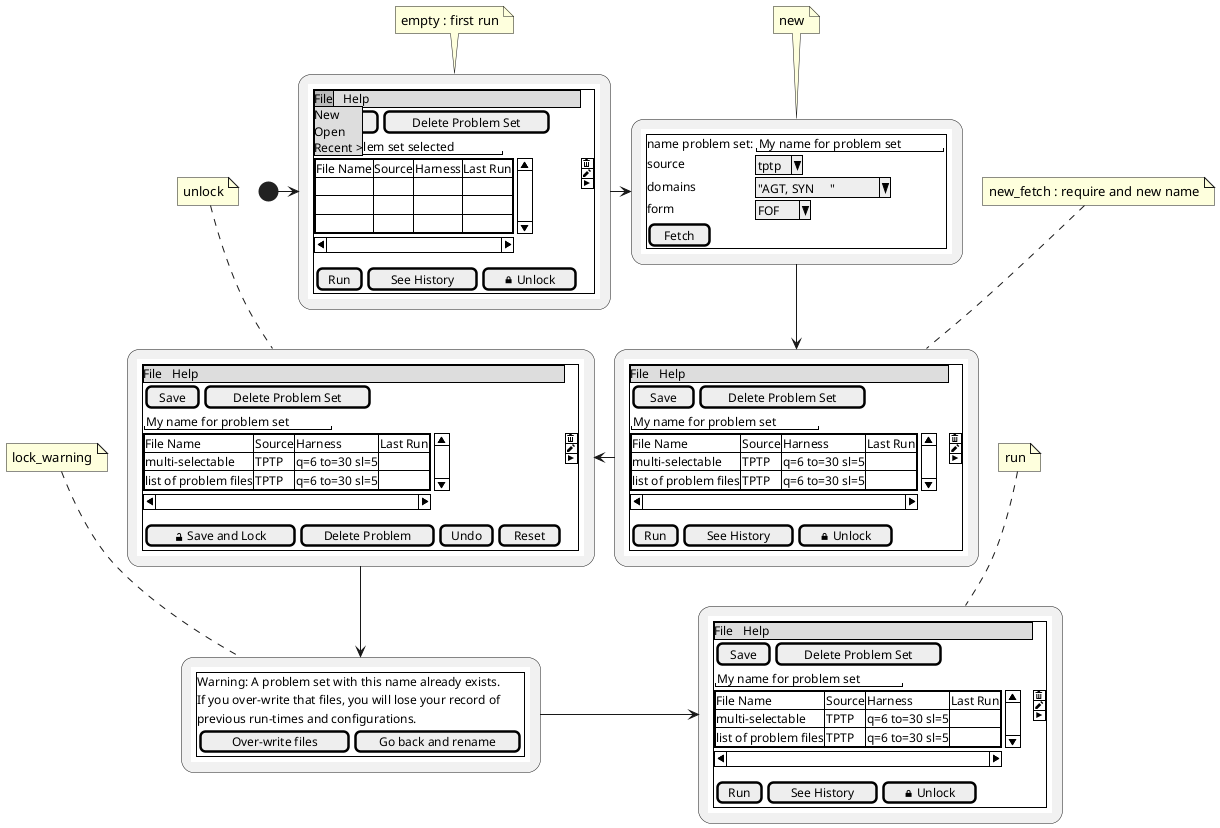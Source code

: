 @startuml

!unquoted procedure SALT($x)
"{{
salt
%invoke_procedure("_"+$x)
}}" as $x
note top: $x
!endprocedure

!procedure _empty()
{+
{* File | Help
 File | New | Open | Recent > }
{ [  Save ] | [ Delete Problem Set ] }
"No problem set selected"
{S
{#
File Name | Source | Harness | Last Run
. | . | . | .
. | . | . | .
. | . | . | .
}
} | {#
<&trash>
<&pencil>
<&media-play>
}
{ [ Run ] | [ See History ] | [ <&lock-locked> Unlock ] }
}
!endprocedure

!procedure _new()
{+
name problem set: | "My name for problem set"
source | ^tptp^
domains | ^"AGT, SYN     "^
form | ^ FOF ^
[ Fetch ]
}
!endprocedure

!procedure _new_fetch()
{+
{* File | Help }
{ [  Save ] | [ Delete Problem Set ] }
"My name for problem set"
{S
{#
File Name | Source | Harness | Last Run
multi-selectable | TPTP | q=6 to=30 sl=5 | .
list of problem files | TPTP | q=6 to=30 sl=5 | .
}
} | {#
 <&trash>
 <&pencil>
 <&media-play>
 }
{ [ Run ] | [ See History ] | [ <&lock-locked> Unlock ] }
}
!endprocedure

!procedure _unlock()
{+
{* File | Help }
{ [ Save ] | [ Delete Problem Set ] }
"My name for problem set"
{S
{#
File Name | Source | Harness | Last Run
multi-selectable | TPTP | q=6 to=30 sl=5 | .
list of problem files | TPTP | q=6 to=30 sl=5 | .
}
} | {#
 <&trash>
 <&pencil>
 <&media-play>
}
{ [ <&lock-unlocked> Save and Lock ] | [ Delete Problem ] | [ Undo ] | [ Reset ] }
}
!endprocedure

!procedure _lock_warning()
{+
Warning: A problem set with this name already exists.
If you over-write that files, you will lose your record of
previous run-times and configurations.
{ [ Over-write files ] | [ Go back and rename ] }
}
!endprocedure

!procedure _run()
{+
{* File | Help }
{ [ Save ] | [ Delete Problem Set ] }
"My name for problem set"
{S
{#
File Name | Source | Harness | Last Run
multi-selectable | TPTP | q=6 to=30 sl=5 | .
list of problem files | TPTP | q=6 to=30 sl=5 | .
}
} | {#
 <&trash>
 <&pencil>
 <&media-play>
}
{ [ Run ] | [ See History ] | [ <&lock-locked> Unlock ] }
}
!endprocedure

(*) -> SALT(empty) : first run
empty -right-> SALT(new)
new --> SALT(new_fetch) : require and new name
new_fetch -left-> SALT(unlock)
unlock --> SALT(lock_warning)
lock_warning -right-> SALT(run)

@enduml
